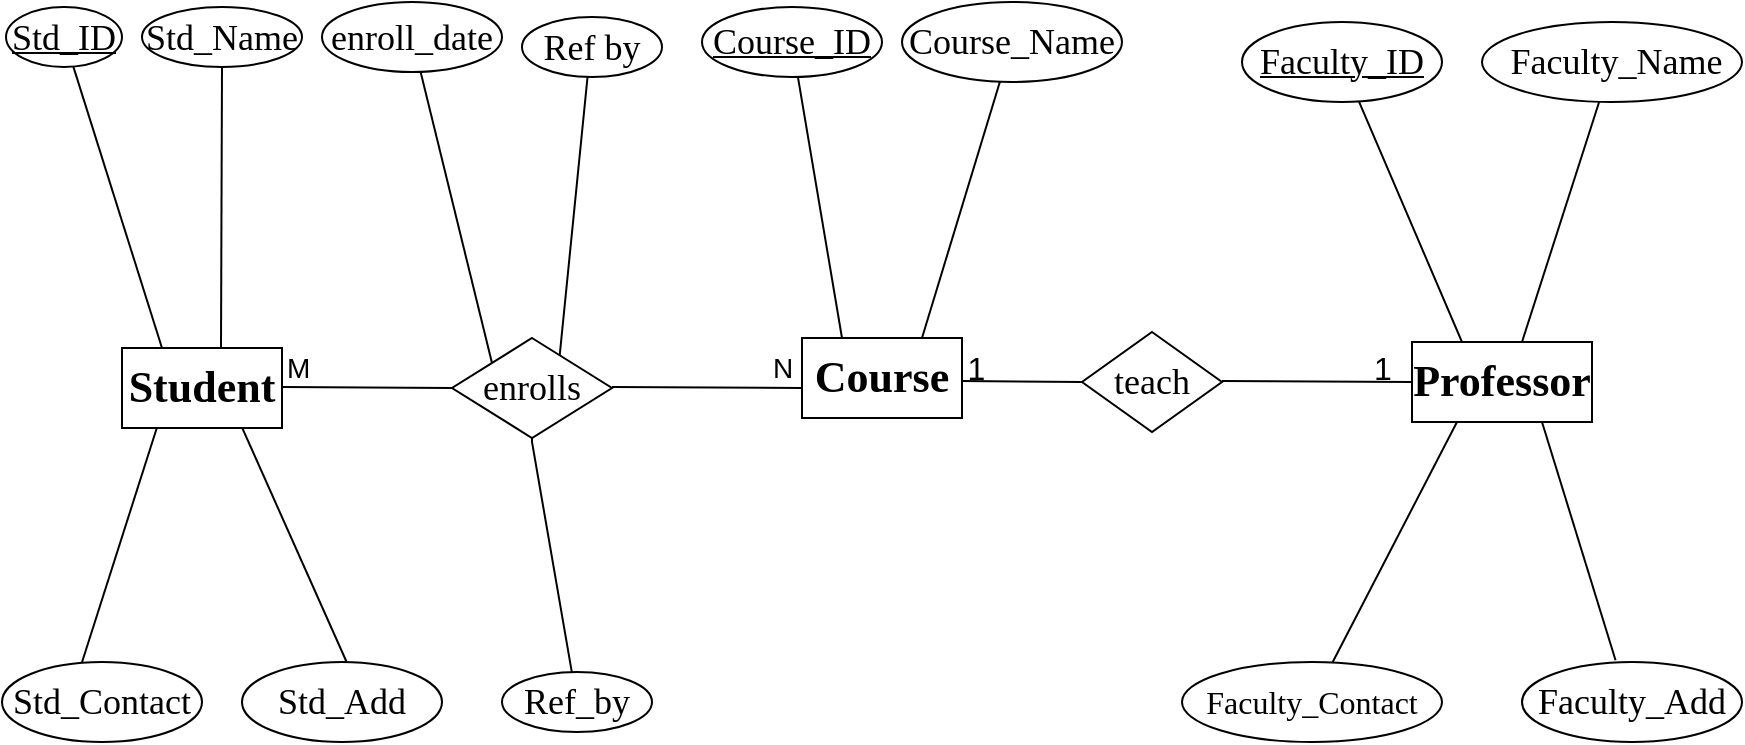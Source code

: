 <mxfile version="22.1.21" type="device" pages="6">
  <diagram name="Page-1" id="qgamcH62YcIcaC-iG1-1">
    <mxGraphModel dx="1226" dy="669" grid="1" gridSize="11" guides="1" tooltips="1" connect="1" arrows="1" fold="1" page="1" pageScale="1" pageWidth="850" pageHeight="1100" math="0" shadow="0">
      <root>
        <mxCell id="0" />
        <mxCell id="1" parent="0" />
        <mxCell id="ijYZeFkr2vpScU7XpiKA-1" value="&lt;font face=&quot;Times New Roman&quot; style=&quot;font-size: 22px;&quot;&gt;&lt;b style=&quot;&quot;&gt;Student&lt;/b&gt;&lt;/font&gt;" style="whiteSpace=wrap;html=1;align=center;" parent="1" vertex="1">
          <mxGeometry x="80" y="283" width="80" height="40" as="geometry" />
        </mxCell>
        <mxCell id="ijYZeFkr2vpScU7XpiKA-4" value="&lt;font face=&quot;Times New Roman&quot; style=&quot;font-size: 22px;&quot;&gt;&lt;b&gt;Professor&lt;/b&gt;&lt;/font&gt;" style="whiteSpace=wrap;html=1;align=center;" parent="1" vertex="1">
          <mxGeometry x="725" y="280" width="90" height="40" as="geometry" />
        </mxCell>
        <mxCell id="ijYZeFkr2vpScU7XpiKA-142" value="" style="rounded=0;orthogonalLoop=1;jettySize=auto;html=1;entryX=0.25;entryY=0;entryDx=0;entryDy=0;endArrow=none;endFill=0;" parent="1" source="ijYZeFkr2vpScU7XpiKA-45" target="ijYZeFkr2vpScU7XpiKA-1" edge="1">
          <mxGeometry relative="1" as="geometry">
            <mxPoint x="50" y="237.5" as="targetPoint" />
          </mxGeometry>
        </mxCell>
        <mxCell id="ijYZeFkr2vpScU7XpiKA-45" value="&lt;font face=&quot;Times New Roman&quot; style=&quot;font-size: 18px;&quot;&gt;Std_ID&lt;/font&gt;" style="ellipse;whiteSpace=wrap;html=1;align=center;fontStyle=4;" parent="1" vertex="1">
          <mxGeometry x="22" y="112.5" width="58" height="30" as="geometry" />
        </mxCell>
        <mxCell id="ijYZeFkr2vpScU7XpiKA-137" value="" style="rounded=0;orthogonalLoop=1;jettySize=auto;html=1;entryX=0;entryY=0;entryDx=0;entryDy=0;endArrow=none;endFill=0;" parent="1" source="ijYZeFkr2vpScU7XpiKA-57" target="ijYZeFkr2vpScU7XpiKA-5" edge="1">
          <mxGeometry relative="1" as="geometry">
            <mxPoint x="205" y="250" as="targetPoint" />
          </mxGeometry>
        </mxCell>
        <mxCell id="ijYZeFkr2vpScU7XpiKA-57" value="&lt;font face=&quot;Times New Roman&quot; style=&quot;font-size: 18px;&quot;&gt;enroll_date&lt;/font&gt;" style="ellipse;whiteSpace=wrap;html=1;align=center;" parent="1" vertex="1">
          <mxGeometry x="180" y="110" width="90" height="35" as="geometry" />
        </mxCell>
        <mxCell id="ijYZeFkr2vpScU7XpiKA-135" value="" style="rounded=0;orthogonalLoop=1;jettySize=auto;html=1;entryX=0.672;entryY=0.192;entryDx=0;entryDy=0;entryPerimeter=0;endArrow=none;endFill=0;" parent="1" target="ijYZeFkr2vpScU7XpiKA-5" edge="1">
          <mxGeometry relative="1" as="geometry">
            <mxPoint x="311.82" y="127.33" as="sourcePoint" />
            <mxPoint x="300.0" y="278.0" as="targetPoint" />
            <Array as="points">
              <mxPoint x="314.44" y="130.8" />
            </Array>
          </mxGeometry>
        </mxCell>
        <mxCell id="ijYZeFkr2vpScU7XpiKA-70" value="&lt;font face=&quot;Times New Roman&quot; style=&quot;font-size: 18px;&quot;&gt;Ref by&lt;/font&gt;" style="ellipse;whiteSpace=wrap;html=1;align=center;" parent="1" vertex="1">
          <mxGeometry x="280" y="117.5" width="70" height="30" as="geometry" />
        </mxCell>
        <mxCell id="ijYZeFkr2vpScU7XpiKA-140" value="" style="rounded=0;orthogonalLoop=1;jettySize=auto;html=1;exitX=0.5;exitY=1;exitDx=0;exitDy=0;endArrow=none;endFill=0;" parent="1" source="ijYZeFkr2vpScU7XpiKA-50" edge="1">
          <mxGeometry relative="1" as="geometry">
            <mxPoint x="129.5" y="145.5" as="sourcePoint" />
            <mxPoint x="129.5" y="283" as="targetPoint" />
          </mxGeometry>
        </mxCell>
        <mxCell id="ijYZeFkr2vpScU7XpiKA-50" value="&lt;font face=&quot;Times New Roman&quot; style=&quot;font-size: 18px;&quot;&gt;Std_Name&lt;/font&gt;" style="ellipse;whiteSpace=wrap;html=1;align=center;" parent="1" vertex="1">
          <mxGeometry x="90" y="112.5" width="80" height="30" as="geometry" />
        </mxCell>
        <mxCell id="ijYZeFkr2vpScU7XpiKA-131" value="" style="rounded=0;orthogonalLoop=1;jettySize=auto;html=1;entryX=0.25;entryY=0;entryDx=0;entryDy=0;endArrow=none;endFill=0;" parent="1" source="ijYZeFkr2vpScU7XpiKA-83" target="ijYZeFkr2vpScU7XpiKA-3" edge="1">
          <mxGeometry relative="1" as="geometry">
            <mxPoint x="415" y="245" as="targetPoint" />
          </mxGeometry>
        </mxCell>
        <mxCell id="ijYZeFkr2vpScU7XpiKA-83" value="&lt;font face=&quot;Times New Roman&quot; style=&quot;font-size: 18px;&quot;&gt;Course_ID&lt;/font&gt;" style="ellipse;whiteSpace=wrap;html=1;align=center;fontStyle=4;" parent="1" vertex="1">
          <mxGeometry x="370" y="112.5" width="90" height="35" as="geometry" />
        </mxCell>
        <mxCell id="ijYZeFkr2vpScU7XpiKA-133" value="" style="rounded=0;orthogonalLoop=1;jettySize=auto;html=1;entryX=0.75;entryY=0;entryDx=0;entryDy=0;endArrow=none;endFill=0;" parent="1" source="ijYZeFkr2vpScU7XpiKA-91" target="ijYZeFkr2vpScU7XpiKA-3" edge="1">
          <mxGeometry relative="1" as="geometry">
            <mxPoint x="525" y="250" as="targetPoint" />
          </mxGeometry>
        </mxCell>
        <mxCell id="ijYZeFkr2vpScU7XpiKA-91" value="&lt;font face=&quot;Times New Roman&quot;&gt;&lt;span style=&quot;font-size: 18px;&quot;&gt;Course_Name&lt;/span&gt;&lt;/font&gt;" style="ellipse;whiteSpace=wrap;html=1;align=center;" parent="1" vertex="1">
          <mxGeometry x="470" y="110" width="110" height="40" as="geometry" />
        </mxCell>
        <mxCell id="ijYZeFkr2vpScU7XpiKA-6" value="&lt;font face=&quot;Times New Roman&quot; style=&quot;font-size: 18px;&quot;&gt;teach&lt;/font&gt;" style="shape=rhombus;perimeter=rhombusPerimeter;whiteSpace=wrap;html=1;align=center;" parent="1" vertex="1">
          <mxGeometry x="560" y="275" width="70" height="50" as="geometry" />
        </mxCell>
        <mxCell id="ijYZeFkr2vpScU7XpiKA-97" value="" style="endArrow=none;html=1;rounded=0;entryX=0;entryY=0.5;entryDx=0;entryDy=0;" parent="1" target="ijYZeFkr2vpScU7XpiKA-3" edge="1">
          <mxGeometry relative="1" as="geometry">
            <mxPoint x="425" y="299.5" as="sourcePoint" />
            <mxPoint x="560" y="300" as="targetPoint" />
            <Array as="points" />
          </mxGeometry>
        </mxCell>
        <mxCell id="ijYZeFkr2vpScU7XpiKA-98" value="1" style="resizable=0;html=1;whiteSpace=wrap;align=left;verticalAlign=bottom;" parent="ijYZeFkr2vpScU7XpiKA-97" connectable="0" vertex="1">
          <mxGeometry x="-1" relative="1" as="geometry" />
        </mxCell>
        <mxCell id="ijYZeFkr2vpScU7XpiKA-99" value="" style="endArrow=none;html=1;rounded=0;" parent="1" target="ijYZeFkr2vpScU7XpiKA-5" edge="1">
          <mxGeometry relative="1" as="geometry">
            <mxPoint x="260" y="299.5" as="sourcePoint" />
            <mxPoint x="420" y="304" as="targetPoint" />
          </mxGeometry>
        </mxCell>
        <mxCell id="ijYZeFkr2vpScU7XpiKA-5" value="&lt;font face=&quot;Times New Roman&quot; style=&quot;font-size: 18px;&quot;&gt;enrolls&lt;/font&gt;" style="shape=rhombus;perimeter=rhombusPerimeter;whiteSpace=wrap;html=1;align=center;" parent="1" vertex="1">
          <mxGeometry x="245" y="278" width="80" height="50" as="geometry" />
        </mxCell>
        <mxCell id="ijYZeFkr2vpScU7XpiKA-125" value="" style="rounded=0;orthogonalLoop=1;jettySize=auto;html=1;entryX=0.111;entryY=0;entryDx=0;entryDy=0;entryPerimeter=0;endArrow=none;endFill=0;" parent="1" source="ijYZeFkr2vpScU7XpiKA-123" target="ijYZeFkr2vpScU7XpiKA-4" edge="1">
          <mxGeometry relative="1" as="geometry">
            <mxPoint x="690" y="260" as="targetPoint" />
            <Array as="points">
              <mxPoint x="750" y="280" />
            </Array>
          </mxGeometry>
        </mxCell>
        <mxCell id="ijYZeFkr2vpScU7XpiKA-123" value="&lt;font face=&quot;Times New Roman&quot; style=&quot;font-size: 18px;&quot;&gt;Faculty_ID&lt;/font&gt;" style="ellipse;whiteSpace=wrap;html=1;align=center;fontStyle=4;" parent="1" vertex="1">
          <mxGeometry x="640" y="120" width="100" height="40" as="geometry" />
        </mxCell>
        <mxCell id="ijYZeFkr2vpScU7XpiKA-129" value="" style="rounded=0;orthogonalLoop=1;jettySize=auto;html=1;endArrow=none;endFill=0;" parent="1" source="ijYZeFkr2vpScU7XpiKA-127" edge="1">
          <mxGeometry relative="1" as="geometry">
            <mxPoint x="780" y="280" as="targetPoint" />
            <Array as="points" />
          </mxGeometry>
        </mxCell>
        <mxCell id="ijYZeFkr2vpScU7XpiKA-127" value="&lt;font face=&quot;Times New Roman&quot;&gt;&lt;span style=&quot;font-size: 18px;&quot;&gt;&amp;nbsp;Faculty_Name&lt;/span&gt;&lt;/font&gt;" style="ellipse;whiteSpace=wrap;html=1;align=center;" parent="1" vertex="1">
          <mxGeometry x="760" y="120" width="130" height="40" as="geometry" />
        </mxCell>
        <mxCell id="ijYZeFkr2vpScU7XpiKA-146" value="" style="rounded=0;orthogonalLoop=1;jettySize=auto;html=1;endArrow=none;endFill=0;" parent="1" edge="1">
          <mxGeometry relative="1" as="geometry">
            <mxPoint x="59.998" y="440.156" as="sourcePoint" />
            <mxPoint x="97.401" y="323" as="targetPoint" />
          </mxGeometry>
        </mxCell>
        <mxCell id="ijYZeFkr2vpScU7XpiKA-145" value="&lt;font face=&quot;Times New Roman&quot; style=&quot;font-size: 18px;&quot;&gt;Std_Contact&lt;/font&gt;" style="ellipse;whiteSpace=wrap;html=1;align=center;" parent="1" vertex="1">
          <mxGeometry x="20" y="440" width="100" height="40" as="geometry" />
        </mxCell>
        <mxCell id="ijYZeFkr2vpScU7XpiKA-148" value="" style="rounded=0;orthogonalLoop=1;jettySize=auto;html=1;endArrow=none;endFill=0;" parent="1" edge="1">
          <mxGeometry relative="1" as="geometry">
            <mxPoint x="192.313" y="440.0" as="sourcePoint" />
            <mxPoint x="139.997" y="322.69" as="targetPoint" />
          </mxGeometry>
        </mxCell>
        <mxCell id="ijYZeFkr2vpScU7XpiKA-147" value="&lt;font face=&quot;Times New Roman&quot; style=&quot;font-size: 18px;&quot;&gt;Std_Add&lt;/font&gt;" style="ellipse;whiteSpace=wrap;html=1;align=center;" parent="1" vertex="1">
          <mxGeometry x="140" y="440" width="100" height="40" as="geometry" />
        </mxCell>
        <mxCell id="ijYZeFkr2vpScU7XpiKA-150" value="" style="rounded=0;orthogonalLoop=1;jettySize=auto;html=1;endArrow=none;endFill=0;" parent="1" source="ijYZeFkr2vpScU7XpiKA-149" target="ijYZeFkr2vpScU7XpiKA-5" edge="1">
          <mxGeometry relative="1" as="geometry">
            <Array as="points">
              <mxPoint x="285" y="330" />
            </Array>
          </mxGeometry>
        </mxCell>
        <mxCell id="ijYZeFkr2vpScU7XpiKA-149" value="&lt;font style=&quot;font-size: 18px;&quot; face=&quot;Times New Roman&quot;&gt;Ref_by&lt;/font&gt;" style="ellipse;whiteSpace=wrap;html=1;align=center;" parent="1" vertex="1">
          <mxGeometry x="270" y="445" width="75" height="30" as="geometry" />
        </mxCell>
        <mxCell id="ijYZeFkr2vpScU7XpiKA-152" value="" style="rounded=0;orthogonalLoop=1;jettySize=auto;html=1;endArrow=none;endFill=0;entryX=0.25;entryY=1;entryDx=0;entryDy=0;" parent="1" source="ijYZeFkr2vpScU7XpiKA-151" target="ijYZeFkr2vpScU7XpiKA-4" edge="1">
          <mxGeometry relative="1" as="geometry" />
        </mxCell>
        <mxCell id="ijYZeFkr2vpScU7XpiKA-151" value="&lt;font size=&quot;3&quot; face=&quot;Times New Roman&quot;&gt;Faculty_Contact&lt;/font&gt;" style="ellipse;whiteSpace=wrap;html=1;align=center;" parent="1" vertex="1">
          <mxGeometry x="610" y="440" width="130" height="40" as="geometry" />
        </mxCell>
        <mxCell id="ijYZeFkr2vpScU7XpiKA-172" value="" style="rounded=0;orthogonalLoop=1;jettySize=auto;html=1;entryX=0.634;entryY=1.026;entryDx=0;entryDy=0;entryPerimeter=0;endArrow=none;endFill=0;" parent="1" edge="1">
          <mxGeometry relative="1" as="geometry">
            <mxPoint x="826.78" y="439.112" as="sourcePoint" />
            <mxPoint x="790" y="320.0" as="targetPoint" />
          </mxGeometry>
        </mxCell>
        <mxCell id="ijYZeFkr2vpScU7XpiKA-162" value="&lt;font style=&quot;font-size: 18px;&quot; face=&quot;Times New Roman&quot;&gt;Faculty_Add&lt;/font&gt;" style="ellipse;whiteSpace=wrap;html=1;align=center;" parent="1" vertex="1">
          <mxGeometry x="780" y="440" width="110" height="40" as="geometry" />
        </mxCell>
        <mxCell id="ijYZeFkr2vpScU7XpiKA-180" value="" style="endArrow=none;html=1;rounded=0;entryX=0;entryY=0.5;entryDx=0;entryDy=0;" parent="1" target="ijYZeFkr2vpScU7XpiKA-5" edge="1">
          <mxGeometry relative="1" as="geometry">
            <mxPoint x="160" y="302.52" as="sourcePoint" />
            <mxPoint x="320" y="302.52" as="targetPoint" />
          </mxGeometry>
        </mxCell>
        <mxCell id="ijYZeFkr2vpScU7XpiKA-3" value="&lt;b&gt;&lt;font face=&quot;Times New Roman&quot; style=&quot;font-size: 22px;&quot;&gt;Course&lt;/font&gt;&lt;/b&gt;" style="whiteSpace=wrap;html=1;align=center;" parent="1" vertex="1">
          <mxGeometry x="420" y="278" width="80" height="40" as="geometry" />
        </mxCell>
        <mxCell id="ijYZeFkr2vpScU7XpiKA-185" value="" style="endArrow=none;html=1;rounded=0;" parent="1" edge="1">
          <mxGeometry relative="1" as="geometry">
            <mxPoint x="325" y="302.52" as="sourcePoint" />
            <mxPoint x="420" y="303" as="targetPoint" />
          </mxGeometry>
        </mxCell>
        <mxCell id="ijYZeFkr2vpScU7XpiKA-186" value="&lt;font style=&quot;font-size: 14px;&quot;&gt;&amp;nbsp; &amp;nbsp; M&lt;/font&gt;" style="text;html=1;align=center;verticalAlign=middle;resizable=0;points=[];autosize=1;strokeColor=none;fillColor=none;" parent="1" vertex="1">
          <mxGeometry x="135" y="278" width="50" height="30" as="geometry" />
        </mxCell>
        <mxCell id="ijYZeFkr2vpScU7XpiKA-189" value="&lt;font style=&quot;font-size: 14px;&quot;&gt;N&lt;/font&gt;" style="text;html=1;align=center;verticalAlign=middle;resizable=0;points=[];autosize=1;strokeColor=none;fillColor=none;" parent="1" vertex="1">
          <mxGeometry x="395" y="278" width="30" height="30" as="geometry" />
        </mxCell>
        <mxCell id="ijYZeFkr2vpScU7XpiKA-191" value="" style="endArrow=none;html=1;rounded=0;entryX=0;entryY=0.5;entryDx=0;entryDy=0;" parent="1" target="ijYZeFkr2vpScU7XpiKA-6" edge="1">
          <mxGeometry relative="1" as="geometry">
            <mxPoint x="500" y="299.52" as="sourcePoint" />
            <mxPoint x="660" y="299.52" as="targetPoint" />
          </mxGeometry>
        </mxCell>
        <mxCell id="ijYZeFkr2vpScU7XpiKA-192" value="" style="endArrow=none;html=1;rounded=0;entryX=0;entryY=0.5;entryDx=0;entryDy=0;" parent="1" target="ijYZeFkr2vpScU7XpiKA-4" edge="1">
          <mxGeometry relative="1" as="geometry">
            <mxPoint x="630" y="299.52" as="sourcePoint" />
            <mxPoint x="790" y="299.52" as="targetPoint" />
          </mxGeometry>
        </mxCell>
        <mxCell id="ijYZeFkr2vpScU7XpiKA-193" value="&lt;font size=&quot;3&quot;&gt;1&lt;/font&gt;" style="text;html=1;align=center;verticalAlign=middle;resizable=0;points=[];autosize=1;strokeColor=none;fillColor=none;" parent="1" vertex="1">
          <mxGeometry x="695" y="278" width="30" height="30" as="geometry" />
        </mxCell>
        <mxCell id="ijYZeFkr2vpScU7XpiKA-194" value="&amp;nbsp; &amp;nbsp; &lt;font size=&quot;3&quot;&gt;1&lt;/font&gt;" style="text;html=1;align=center;verticalAlign=middle;resizable=0;points=[];autosize=1;strokeColor=none;fillColor=none;" parent="1" vertex="1">
          <mxGeometry x="475" y="278" width="50" height="30" as="geometry" />
        </mxCell>
      </root>
    </mxGraphModel>
  </diagram>
  <diagram id="tzICwZd1QyUvfjpn1J2v" name="Page-2">
    <mxGraphModel dx="1050" dy="522" grid="1" gridSize="10" guides="1" tooltips="1" connect="1" arrows="1" fold="1" page="1" pageScale="1" pageWidth="850" pageHeight="1100" math="0" shadow="0">
      <root>
        <mxCell id="0" />
        <mxCell id="1" parent="0" />
        <mxCell id="NDJZhAPXiBH91c071ZWE-1" value="&lt;font face=&quot;Times New Roman&quot;&gt;&lt;span style=&quot;font-size: 18px;&quot;&gt;Car_Company&lt;/span&gt;&lt;/font&gt;" style="whiteSpace=wrap;html=1;align=center;" parent="1" vertex="1">
          <mxGeometry x="40" y="280" width="120" height="40" as="geometry" />
        </mxCell>
        <mxCell id="NDJZhAPXiBH91c071ZWE-2" value="&lt;font face=&quot;Times New Roman&quot; style=&quot;font-size: 18px;&quot;&gt;own&lt;/font&gt;" style="shape=rhombus;perimeter=rhombusPerimeter;whiteSpace=wrap;html=1;align=center;" parent="1" vertex="1">
          <mxGeometry x="240" y="280" width="80" height="40" as="geometry" />
        </mxCell>
        <mxCell id="6xr25XUhc1vTT1pp0_lv-2" value="&lt;font face=&quot;Times New Roman&quot; style=&quot;font-size: 18px;&quot;&gt;Customer&lt;/font&gt;" style="whiteSpace=wrap;html=1;align=center;" parent="1" vertex="1">
          <mxGeometry x="400" y="280" width="80" height="40" as="geometry" />
        </mxCell>
        <mxCell id="6xr25XUhc1vTT1pp0_lv-3" value="&lt;font face=&quot;Times New Roman&quot; style=&quot;font-size: 18px;&quot;&gt;Record&lt;/font&gt;" style="shape=rhombus;perimeter=rhombusPerimeter;whiteSpace=wrap;html=1;align=center;" parent="1" vertex="1">
          <mxGeometry x="570" y="280" width="90" height="40" as="geometry" />
        </mxCell>
        <mxCell id="6xr25XUhc1vTT1pp0_lv-4" value="&lt;font face=&quot;Times New Roman&quot; style=&quot;font-size: 18px;&quot;&gt;Accident&lt;/font&gt;" style="whiteSpace=wrap;html=1;align=center;" parent="1" vertex="1">
          <mxGeometry x="740" y="280" width="80" height="40" as="geometry" />
        </mxCell>
        <mxCell id="6xr25XUhc1vTT1pp0_lv-9" value="" style="rounded=0;orthogonalLoop=1;jettySize=auto;html=1;entryX=0.5;entryY=0;entryDx=0;entryDy=0;endArrow=none;endFill=0;" parent="1" source="6xr25XUhc1vTT1pp0_lv-7" target="NDJZhAPXiBH91c071ZWE-1" edge="1">
          <mxGeometry relative="1" as="geometry">
            <mxPoint x="100" y="250" as="targetPoint" />
          </mxGeometry>
        </mxCell>
        <mxCell id="6xr25XUhc1vTT1pp0_lv-7" value="&lt;font face=&quot;Times New Roman&quot; style=&quot;font-size: 18px;&quot;&gt;Company_ID&lt;/font&gt;" style="ellipse;whiteSpace=wrap;html=1;align=center;" parent="1" vertex="1">
          <mxGeometry x="10" y="120" width="110" height="40" as="geometry" />
        </mxCell>
        <mxCell id="6xr25XUhc1vTT1pp0_lv-16" value="" style="rounded=0;orthogonalLoop=1;jettySize=auto;html=1;entryX=0.75;entryY=0;entryDx=0;entryDy=0;endArrow=none;endFill=0;" parent="1" source="6xr25XUhc1vTT1pp0_lv-10" target="NDJZhAPXiBH91c071ZWE-1" edge="1">
          <mxGeometry relative="1" as="geometry">
            <mxPoint x="190" y="260" as="targetPoint" />
          </mxGeometry>
        </mxCell>
        <mxCell id="6xr25XUhc1vTT1pp0_lv-10" value="&lt;font face=&quot;Times New Roman&quot; style=&quot;font-size: 18px;&quot;&gt;Company_Name&lt;/font&gt;" style="ellipse;whiteSpace=wrap;html=1;align=center;" parent="1" vertex="1">
          <mxGeometry x="130" y="120" width="140" height="40" as="geometry" />
        </mxCell>
        <mxCell id="6xr25XUhc1vTT1pp0_lv-17" value="" style="endArrow=none;html=1;rounded=0;" parent="1" edge="1">
          <mxGeometry relative="1" as="geometry">
            <mxPoint x="160" y="299.5" as="sourcePoint" />
            <mxPoint x="240" y="300" as="targetPoint" />
          </mxGeometry>
        </mxCell>
        <mxCell id="6xr25XUhc1vTT1pp0_lv-18" value="" style="endArrow=none;html=1;rounded=0;" parent="1" edge="1">
          <mxGeometry relative="1" as="geometry">
            <mxPoint x="320" y="299.5" as="sourcePoint" />
            <mxPoint x="400" y="300" as="targetPoint" />
          </mxGeometry>
        </mxCell>
        <mxCell id="QnXizFUo_kTsK76CXWGF-2" value="&lt;font style=&quot;font-size: 14px;&quot;&gt;1&lt;/font&gt;" style="text;html=1;align=center;verticalAlign=middle;resizable=0;points=[];autosize=1;strokeColor=none;fillColor=none;" parent="1" vertex="1">
          <mxGeometry x="375" y="278" width="30" height="30" as="geometry" />
        </mxCell>
        <mxCell id="QnXizFUo_kTsK76CXWGF-5" value="" style="endArrow=none;html=1;rounded=0;" parent="1" edge="1">
          <mxGeometry relative="1" as="geometry">
            <mxPoint x="480" y="299.5" as="sourcePoint" />
            <mxPoint x="570" y="300" as="targetPoint" />
          </mxGeometry>
        </mxCell>
        <mxCell id="QnXizFUo_kTsK76CXWGF-7" value="" style="endArrow=none;html=1;rounded=0;entryX=0;entryY=0.5;entryDx=0;entryDy=0;" parent="1" target="6xr25XUhc1vTT1pp0_lv-4" edge="1">
          <mxGeometry relative="1" as="geometry">
            <mxPoint x="660" y="299.5" as="sourcePoint" />
            <mxPoint x="720" y="300" as="targetPoint" />
          </mxGeometry>
        </mxCell>
        <mxCell id="QnXizFUo_kTsK76CXWGF-8" value="&lt;font style=&quot;font-size: 14px;&quot;&gt;1&lt;/font&gt;" style="text;html=1;align=center;verticalAlign=middle;resizable=0;points=[];autosize=1;strokeColor=none;fillColor=none;" parent="1" vertex="1">
          <mxGeometry x="475" y="278" width="30" height="30" as="geometry" />
        </mxCell>
        <mxCell id="QnXizFUo_kTsK76CXWGF-11" value="&lt;font style=&quot;font-size: 14px;&quot;&gt;M&lt;/font&gt;" style="text;html=1;align=center;verticalAlign=middle;resizable=0;points=[];autosize=1;strokeColor=none;fillColor=none;" parent="1" vertex="1">
          <mxGeometry x="150" y="278" width="40" height="30" as="geometry" />
        </mxCell>
        <mxCell id="QnXizFUo_kTsK76CXWGF-18" value="" style="rounded=0;orthogonalLoop=1;jettySize=auto;html=1;entryX=0.25;entryY=0;entryDx=0;entryDy=0;endArrow=none;endFill=0;" parent="1" source="QnXizFUo_kTsK76CXWGF-13" target="6xr25XUhc1vTT1pp0_lv-2" edge="1">
          <mxGeometry relative="1" as="geometry">
            <mxPoint x="410" y="240" as="targetPoint" />
            <Array as="points">
              <mxPoint x="430" y="280" />
            </Array>
          </mxGeometry>
        </mxCell>
        <mxCell id="QnXizFUo_kTsK76CXWGF-13" value="&lt;font face=&quot;Times New Roman&quot; style=&quot;font-size: 18px;&quot;&gt;Customer_Name&lt;/font&gt;" style="ellipse;whiteSpace=wrap;html=1;align=center;" parent="1" vertex="1">
          <mxGeometry x="320" y="120" width="140" height="40" as="geometry" />
        </mxCell>
        <mxCell id="QnXizFUo_kTsK76CXWGF-21" value="" style="rounded=0;orthogonalLoop=1;jettySize=auto;html=1;entryX=0.75;entryY=0;entryDx=0;entryDy=0;endArrow=none;endFill=0;" parent="1" source="QnXizFUo_kTsK76CXWGF-19" target="6xr25XUhc1vTT1pp0_lv-2" edge="1">
          <mxGeometry relative="1" as="geometry" />
        </mxCell>
        <mxCell id="QnXizFUo_kTsK76CXWGF-19" value="&lt;font face=&quot;Times New Roman&quot; style=&quot;font-size: 18px;&quot;&gt;Customer_Number&lt;/font&gt;" style="ellipse;whiteSpace=wrap;html=1;align=center;" parent="1" vertex="1">
          <mxGeometry x="470" y="120" width="160" height="40" as="geometry" />
        </mxCell>
        <mxCell id="QnXizFUo_kTsK76CXWGF-24" value="" style="rounded=0;orthogonalLoop=1;jettySize=auto;html=1;entryX=0.25;entryY=0;entryDx=0;entryDy=0;endArrow=none;endFill=0;" parent="1" source="QnXizFUo_kTsK76CXWGF-22" target="6xr25XUhc1vTT1pp0_lv-4" edge="1">
          <mxGeometry relative="1" as="geometry">
            <mxPoint x="710" y="260" as="targetPoint" />
          </mxGeometry>
        </mxCell>
        <mxCell id="QnXizFUo_kTsK76CXWGF-22" value="&lt;font face=&quot;Times New Roman&quot; style=&quot;font-size: 18px;&quot;&gt;Car_ID&lt;/font&gt;" style="ellipse;whiteSpace=wrap;html=1;align=center;" parent="1" vertex="1">
          <mxGeometry x="680" y="125" width="80" height="30" as="geometry" />
        </mxCell>
        <mxCell id="QnXizFUo_kTsK76CXWGF-29" value="" style="rounded=0;orthogonalLoop=1;jettySize=auto;html=1;endArrow=none;endFill=0;" parent="1" source="QnXizFUo_kTsK76CXWGF-28" target="6xr25XUhc1vTT1pp0_lv-4" edge="1">
          <mxGeometry relative="1" as="geometry" />
        </mxCell>
        <mxCell id="QnXizFUo_kTsK76CXWGF-28" value="&lt;font face=&quot;Times New Roman&quot; style=&quot;font-size: 18px;&quot;&gt;Car_Model&lt;/font&gt;" style="ellipse;whiteSpace=wrap;html=1;align=center;" parent="1" vertex="1">
          <mxGeometry x="790" y="120" width="100" height="40" as="geometry" />
        </mxCell>
        <mxCell id="QnXizFUo_kTsK76CXWGF-35" value="" style="rounded=0;orthogonalLoop=1;jettySize=auto;html=1;endArrow=none;endFill=0;" parent="1" source="QnXizFUo_kTsK76CXWGF-34" target="NDJZhAPXiBH91c071ZWE-1" edge="1">
          <mxGeometry relative="1" as="geometry">
            <Array as="points">
              <mxPoint x="50" y="450" />
            </Array>
          </mxGeometry>
        </mxCell>
        <mxCell id="QnXizFUo_kTsK76CXWGF-34" value="&lt;font face=&quot;Times New Roman&quot; style=&quot;font-size: 18px;&quot;&gt;Company_Location&lt;/font&gt;" style="ellipse;whiteSpace=wrap;html=1;align=center;" parent="1" vertex="1">
          <mxGeometry x="5" y="440" width="155" height="40" as="geometry" />
        </mxCell>
        <mxCell id="QnXizFUo_kTsK76CXWGF-39" value="" style="rounded=0;orthogonalLoop=1;jettySize=auto;html=1;entryX=0.25;entryY=1;entryDx=0;entryDy=0;endArrow=none;endFill=0;" parent="1" source="QnXizFUo_kTsK76CXWGF-37" target="6xr25XUhc1vTT1pp0_lv-2" edge="1">
          <mxGeometry relative="1" as="geometry">
            <mxPoint x="400" y="340" as="targetPoint" />
          </mxGeometry>
        </mxCell>
        <mxCell id="QnXizFUo_kTsK76CXWGF-37" value="&lt;font face=&quot;Times New Roman&quot; style=&quot;font-size: 18px;&quot;&gt;Customer_Address&lt;/font&gt;" style="ellipse;whiteSpace=wrap;html=1;align=center;" parent="1" vertex="1">
          <mxGeometry x="315" y="440" width="150" height="40" as="geometry" />
        </mxCell>
        <mxCell id="QnXizFUo_kTsK76CXWGF-42" value="" style="rounded=0;orthogonalLoop=1;jettySize=auto;html=1;endArrow=none;endFill=0;" parent="1" source="QnXizFUo_kTsK76CXWGF-40" edge="1">
          <mxGeometry relative="1" as="geometry">
            <mxPoint x="140" y="320" as="targetPoint" />
          </mxGeometry>
        </mxCell>
        <mxCell id="QnXizFUo_kTsK76CXWGF-40" value="&lt;font face=&quot;Times New Roman&quot; style=&quot;font-size: 18px;&quot;&gt;Company_&lt;br&gt;&lt;/font&gt;&lt;font face=&quot;Times New Roman&quot; style=&quot;font-size: 18px;&quot;&gt;Brach_Code&lt;/font&gt;" style="ellipse;whiteSpace=wrap;html=1;align=center;" parent="1" vertex="1">
          <mxGeometry x="170" y="440" width="130" height="50" as="geometry" />
        </mxCell>
        <mxCell id="dzleij2mnk_evYzjF3PP-2" value="" style="rounded=0;orthogonalLoop=1;jettySize=auto;html=1;endArrow=none;endFill=0;" parent="1" source="dzleij2mnk_evYzjF3PP-1" target="6xr25XUhc1vTT1pp0_lv-4" edge="1">
          <mxGeometry relative="1" as="geometry" />
        </mxCell>
        <mxCell id="dzleij2mnk_evYzjF3PP-1" value="" style="ellipse;whiteSpace=wrap;html=1;align=center;" parent="1" vertex="1">
          <mxGeometry x="660" y="430" width="100" height="40" as="geometry" />
        </mxCell>
      </root>
    </mxGraphModel>
  </diagram>
  <diagram id="uW-Z7rvR6bw34EWU58Tm" name="Page-3">
    <mxGraphModel dx="1050" dy="1622" grid="1" gridSize="10" guides="1" tooltips="1" connect="1" arrows="1" fold="1" page="1" pageScale="1" pageWidth="850" pageHeight="1100" background="none" math="0" shadow="0">
      <root>
        <mxCell id="0" />
        <mxCell id="1" parent="0" />
        <mxCell id="9n5FWk1rw4rTjRy4ZLDH-1" value="&lt;font face=&quot;Times New Roman&quot; style=&quot;font-size: 18px;&quot;&gt;Student&lt;/font&gt;" style="whiteSpace=wrap;html=1;align=center;rounded=1;labelBackgroundColor=none;fillColor=#5D7F99;strokeColor=#D0CEE2;fontColor=#1A1A1A;" parent="1" vertex="1">
          <mxGeometry x="70" y="320" width="90" height="40" as="geometry" />
        </mxCell>
        <mxCell id="9n5FWk1rw4rTjRy4ZLDH-4" value="&lt;font face=&quot;Times New Roman&quot; style=&quot;font-size: 18px;&quot;&gt;Course_Offering&lt;/font&gt;" style="shape=ext;margin=3;double=1;whiteSpace=wrap;html=1;align=center;rounded=1;labelBackgroundColor=none;fillColor=#5D7F99;strokeColor=#D0CEE2;fontColor=#1A1A1A;" parent="1" vertex="1">
          <mxGeometry x="320" y="120" width="140" height="40" as="geometry" />
        </mxCell>
        <mxCell id="9n5FWk1rw4rTjRy4ZLDH-13" value="&lt;font face=&quot;Times New Roman&quot; style=&quot;font-size: 18px;&quot;&gt;enroll&lt;/font&gt;" style="shape=rhombus;perimeter=rhombusPerimeter;whiteSpace=wrap;html=1;align=center;rounded=1;labelBackgroundColor=none;fillColor=#5D7F99;strokeColor=#D0CEE2;fontColor=#1A1A1A;" parent="1" vertex="1">
          <mxGeometry x="170" y="190" width="100" height="60" as="geometry" />
        </mxCell>
        <mxCell id="KOeo-1UNWqgR8L-i1EB0-2" value="&lt;font face=&quot;Times New Roman&quot; style=&quot;font-size: 18px;&quot;&gt;teachers&amp;nbsp;&lt;/font&gt;" style="shape=rhombus;perimeter=rhombusPerimeter;whiteSpace=wrap;html=1;align=center;rounded=1;labelBackgroundColor=none;fillColor=#5D7F99;strokeColor=#D0CEE2;fontColor=#1A1A1A;" parent="1" vertex="1">
          <mxGeometry x="540" y="190" width="100" height="60" as="geometry" />
        </mxCell>
        <mxCell id="KOeo-1UNWqgR8L-i1EB0-4" value="" style="endArrow=none;html=1;rounded=1;labelBackgroundColor=none;strokeColor=#736CA8;fontColor=default;" parent="1" edge="1">
          <mxGeometry relative="1" as="geometry">
            <mxPoint x="130" y="320" as="sourcePoint" />
            <mxPoint x="200" y="240" as="targetPoint" />
          </mxGeometry>
        </mxCell>
        <mxCell id="KOeo-1UNWqgR8L-i1EB0-5" value="" style="endArrow=none;html=1;rounded=1;labelBackgroundColor=none;strokeColor=#736CA8;fontColor=default;" parent="1" edge="1">
          <mxGeometry relative="1" as="geometry">
            <mxPoint x="240" y="200" as="sourcePoint" />
            <mxPoint x="320" y="140" as="targetPoint" />
          </mxGeometry>
        </mxCell>
        <mxCell id="KOeo-1UNWqgR8L-i1EB0-6" value="" style="endArrow=none;html=1;rounded=1;entryX=0;entryY=0;entryDx=0;entryDy=0;labelBackgroundColor=none;strokeColor=#736CA8;fontColor=default;" parent="1" target="KOeo-1UNWqgR8L-i1EB0-2" edge="1">
          <mxGeometry relative="1" as="geometry">
            <mxPoint x="460" y="140" as="sourcePoint" />
            <mxPoint x="580" y="210" as="targetPoint" />
          </mxGeometry>
        </mxCell>
        <mxCell id="KOeo-1UNWqgR8L-i1EB0-9" value="" style="endArrow=none;html=1;rounded=1;labelBackgroundColor=none;strokeColor=#736CA8;fontColor=default;" parent="1" edge="1">
          <mxGeometry relative="1" as="geometry">
            <mxPoint x="610" y="240" as="sourcePoint" />
            <mxPoint x="670" y="320" as="targetPoint" />
          </mxGeometry>
        </mxCell>
        <mxCell id="KOeo-1UNWqgR8L-i1EB0-12" value="&lt;font face=&quot;Times New Roman&quot; style=&quot;font-size: 18px;&quot;&gt;offers&lt;/font&gt;" style="shape=rhombus;perimeter=rhombusPerimeter;whiteSpace=wrap;html=1;align=center;rounded=1;labelBackgroundColor=none;fillColor=#5D7F99;strokeColor=#D0CEE2;fontColor=#1A1A1A;" parent="1" vertex="1">
          <mxGeometry x="345" y="278" width="90" height="50" as="geometry" />
        </mxCell>
        <mxCell id="ISStRvJXKrKH4Mhf0k8z-1" value="" style="shape=link;html=1;rounded=1;labelBackgroundColor=none;strokeColor=#736CA8;fontColor=default;" parent="1" edge="1">
          <mxGeometry relative="1" as="geometry">
            <mxPoint x="389.55" y="160" as="sourcePoint" />
            <mxPoint x="389.554" y="160.248" as="targetPoint" />
          </mxGeometry>
        </mxCell>
        <mxCell id="ISStRvJXKrKH4Mhf0k8z-4" value="" style="shape=link;html=1;rounded=1;exitX=0.5;exitY=1;exitDx=0;exitDy=0;labelBackgroundColor=none;strokeColor=#736CA8;fontColor=default;" parent="1" source="9n5FWk1rw4rTjRy4ZLDH-4" edge="1">
          <mxGeometry relative="1" as="geometry">
            <mxPoint x="389.55" y="210" as="sourcePoint" />
            <mxPoint x="390" y="280" as="targetPoint" />
          </mxGeometry>
        </mxCell>
        <mxCell id="ISStRvJXKrKH4Mhf0k8z-6" value="&lt;font style=&quot;font-size: 14px;&quot;&gt;N&lt;/font&gt;" style="text;html=1;align=center;verticalAlign=middle;resizable=0;points=[];autosize=1;strokeColor=none;fillColor=none;rounded=1;labelBackgroundColor=none;fontColor=#1A1A1A;" parent="1" vertex="1">
          <mxGeometry x="545" y="178" width="30" height="30" as="geometry" />
        </mxCell>
        <mxCell id="ISStRvJXKrKH4Mhf0k8z-8" value="&lt;span style=&quot;font-size: 14px;&quot;&gt;&amp;nbsp;M&lt;/span&gt;" style="text;html=1;align=center;verticalAlign=middle;resizable=0;points=[];autosize=1;strokeColor=none;fillColor=none;rounded=1;labelBackgroundColor=none;fontColor=#1A1A1A;" parent="1" vertex="1">
          <mxGeometry x="650" y="298" width="40" height="30" as="geometry" />
        </mxCell>
        <mxCell id="TixmDoIBfifaujmpM2rf-1" value="&lt;font style=&quot;font-size: 14px;&quot;&gt;1&lt;/font&gt;" style="text;html=1;align=center;verticalAlign=middle;resizable=0;points=[];autosize=1;strokeColor=none;fillColor=none;rounded=1;labelBackgroundColor=none;fontColor=#1A1A1A;" parent="1" vertex="1">
          <mxGeometry x="365" y="258" width="30" height="30" as="geometry" />
        </mxCell>
        <mxCell id="TixmDoIBfifaujmpM2rf-4" value="" style="endArrow=none;html=1;rounded=1;labelBackgroundColor=none;strokeColor=#736CA8;fontColor=default;" parent="1" source="KOeo-1UNWqgR8L-i1EB0-16" edge="1">
          <mxGeometry relative="1" as="geometry">
            <mxPoint x="389.55" y="330" as="sourcePoint" />
            <mxPoint x="389.55" y="440.727" as="targetPoint" />
          </mxGeometry>
        </mxCell>
        <mxCell id="KOeo-1UNWqgR8L-i1EB0-16" value="&lt;font face=&quot;Times New Roman&quot; style=&quot;font-size: 18px;&quot;&gt;Course&lt;/font&gt;" style="whiteSpace=wrap;html=1;align=center;rounded=1;labelBackgroundColor=none;fillColor=#5D7F99;strokeColor=#D0CEE2;fontColor=#1A1A1A;" parent="1" vertex="1">
          <mxGeometry x="345" y="430" width="90" height="40" as="geometry" />
        </mxCell>
        <mxCell id="TixmDoIBfifaujmpM2rf-8" value="" style="endArrow=none;html=1;rounded=1;entryX=0.5;entryY=0;entryDx=0;entryDy=0;labelBackgroundColor=none;strokeColor=#736CA8;fontColor=default;" parent="1" target="KOeo-1UNWqgR8L-i1EB0-16" edge="1">
          <mxGeometry relative="1" as="geometry">
            <mxPoint x="389.55" y="328" as="sourcePoint" />
            <mxPoint x="389.55" y="438" as="targetPoint" />
          </mxGeometry>
        </mxCell>
        <mxCell id="TixmDoIBfifaujmpM2rf-9" value="&lt;font style=&quot;font-size: 14px;&quot;&gt;1&lt;/font&gt;" style="text;html=1;align=center;verticalAlign=middle;resizable=0;points=[];autosize=1;strokeColor=none;fillColor=none;rounded=1;labelBackgroundColor=none;fontColor=#1A1A1A;" parent="1" vertex="1">
          <mxGeometry x="365" y="408" width="30" height="30" as="geometry" />
        </mxCell>
        <mxCell id="TixmDoIBfifaujmpM2rf-23" value="" style="rounded=1;orthogonalLoop=1;jettySize=auto;html=1;entryX=0.25;entryY=1;entryDx=0;entryDy=0;endArrow=none;endFill=0;labelBackgroundColor=none;strokeColor=#736CA8;fontColor=default;" parent="1" source="TixmDoIBfifaujmpM2rf-21" target="KOeo-1UNWqgR8L-i1EB0-16" edge="1">
          <mxGeometry relative="1" as="geometry">
            <mxPoint x="280" y="450" as="targetPoint" />
          </mxGeometry>
        </mxCell>
        <mxCell id="TixmDoIBfifaujmpM2rf-21" value="&lt;font face=&quot;Times New Roman&quot; style=&quot;font-size: 18px;&quot;&gt;Number&lt;/font&gt;" style="ellipse;whiteSpace=wrap;html=1;align=center;rounded=1;labelBackgroundColor=none;fillColor=#5D7F99;strokeColor=#D0CEE2;fontColor=#1A1A1A;" parent="1" vertex="1">
          <mxGeometry x="200" y="560" width="80" height="30" as="geometry" />
        </mxCell>
        <mxCell id="TixmDoIBfifaujmpM2rf-25" value="" style="rounded=1;orthogonalLoop=1;jettySize=auto;html=1;endArrow=none;endFill=0;labelBackgroundColor=none;strokeColor=#736CA8;fontColor=default;" parent="1" source="TixmDoIBfifaujmpM2rf-24" target="KOeo-1UNWqgR8L-i1EB0-16" edge="1">
          <mxGeometry relative="1" as="geometry" />
        </mxCell>
        <mxCell id="TixmDoIBfifaujmpM2rf-24" value="&lt;font face=&quot;Times New Roman&quot; style=&quot;font-size: 18px;&quot;&gt;Title&lt;/font&gt;" style="ellipse;whiteSpace=wrap;html=1;align=center;rounded=1;labelBackgroundColor=none;fillColor=#5D7F99;strokeColor=#D0CEE2;fontColor=#1A1A1A;" parent="1" vertex="1">
          <mxGeometry x="290" y="562.5" width="75" height="30" as="geometry" />
        </mxCell>
        <mxCell id="TixmDoIBfifaujmpM2rf-27" value="" style="rounded=1;orthogonalLoop=1;jettySize=auto;html=1;endArrow=none;endFill=0;labelBackgroundColor=none;strokeColor=#736CA8;fontColor=default;" parent="1" source="TixmDoIBfifaujmpM2rf-26" target="KOeo-1UNWqgR8L-i1EB0-16" edge="1">
          <mxGeometry relative="1" as="geometry" />
        </mxCell>
        <mxCell id="TixmDoIBfifaujmpM2rf-26" value="&lt;font face=&quot;Times New Roman&quot; style=&quot;font-size: 18px;&quot;&gt;Credit_hours&lt;/font&gt;" style="ellipse;whiteSpace=wrap;html=1;align=center;rounded=1;labelBackgroundColor=none;fillColor=#5D7F99;strokeColor=#D0CEE2;fontColor=#1A1A1A;" parent="1" vertex="1">
          <mxGeometry x="380" y="562.5" width="110" height="30" as="geometry" />
        </mxCell>
        <mxCell id="TixmDoIBfifaujmpM2rf-30" value="" style="rounded=1;orthogonalLoop=1;jettySize=auto;html=1;entryX=0.75;entryY=1;entryDx=0;entryDy=0;endArrow=none;endFill=0;labelBackgroundColor=none;strokeColor=#736CA8;fontColor=default;" parent="1" source="TixmDoIBfifaujmpM2rf-28" target="KOeo-1UNWqgR8L-i1EB0-16" edge="1">
          <mxGeometry relative="1" as="geometry">
            <mxPoint x="550" y="455" as="targetPoint" />
            <Array as="points">
              <mxPoint x="420" y="480" />
            </Array>
          </mxGeometry>
        </mxCell>
        <mxCell id="TixmDoIBfifaujmpM2rf-28" value="&lt;font face=&quot;Times New Roman&quot; style=&quot;font-size: 18px;&quot;&gt;Syllabus&lt;/font&gt;" style="ellipse;whiteSpace=wrap;html=1;align=center;rounded=1;labelBackgroundColor=none;fillColor=#5D7F99;strokeColor=#D0CEE2;fontColor=#1A1A1A;" parent="1" vertex="1">
          <mxGeometry x="500" y="565" width="80" height="25" as="geometry" />
        </mxCell>
        <mxCell id="TixmDoIBfifaujmpM2rf-38" value="" style="rounded=1;orthogonalLoop=1;jettySize=auto;html=1;endArrow=none;endFill=0;labelBackgroundColor=none;strokeColor=#736CA8;fontColor=default;" parent="1" source="TixmDoIBfifaujmpM2rf-32" target="9n5FWk1rw4rTjRy4ZLDH-4" edge="1">
          <mxGeometry relative="1" as="geometry">
            <Array as="points">
              <mxPoint x="350" y="120" />
            </Array>
          </mxGeometry>
        </mxCell>
        <mxCell id="TixmDoIBfifaujmpM2rf-32" value="&lt;font face=&quot;Times New Roman&quot; style=&quot;font-size: 14px;&quot;&gt;Course_Number&lt;/font&gt;" style="ellipse;whiteSpace=wrap;html=1;align=center;rounded=1;labelBackgroundColor=none;fillColor=#5D7F99;strokeColor=#D0CEE2;fontColor=#1A1A1A;" parent="1" vertex="1">
          <mxGeometry x="160" width="100" height="30" as="geometry" />
        </mxCell>
        <mxCell id="TixmDoIBfifaujmpM2rf-44" value="" style="rounded=1;orthogonalLoop=1;jettySize=auto;html=1;endArrow=none;endFill=0;exitX=0.45;exitY=0.833;exitDx=0;exitDy=0;exitPerimeter=0;labelBackgroundColor=none;strokeColor=#736CA8;fontColor=default;" parent="1" source="TixmDoIBfifaujmpM2rf-35" target="9n5FWk1rw4rTjRy4ZLDH-4" edge="1">
          <mxGeometry relative="1" as="geometry">
            <mxPoint x="320" y="20" as="sourcePoint" />
          </mxGeometry>
        </mxCell>
        <mxCell id="TixmDoIBfifaujmpM2rf-35" value="&lt;font face=&quot;Times New Roman&quot; style=&quot;font-size: 14px;&quot;&gt;Year/Semester&lt;/font&gt;" style="ellipse;whiteSpace=wrap;html=1;align=center;rounded=1;labelBackgroundColor=none;fillColor=#5D7F99;strokeColor=#D0CEE2;fontColor=#1A1A1A;" parent="1" vertex="1">
          <mxGeometry x="265" y="-15" width="100" height="30" as="geometry" />
        </mxCell>
        <mxCell id="TixmDoIBfifaujmpM2rf-41" value="" style="rounded=1;orthogonalLoop=1;jettySize=auto;html=1;entryX=0.5;entryY=0;entryDx=0;entryDy=0;endArrow=none;endFill=0;exitX=0.376;exitY=0.953;exitDx=0;exitDy=0;exitPerimeter=0;labelBackgroundColor=none;strokeColor=#736CA8;fontColor=default;" parent="1" source="TixmDoIBfifaujmpM2rf-39" target="9n5FWk1rw4rTjRy4ZLDH-4" edge="1">
          <mxGeometry relative="1" as="geometry">
            <mxPoint x="497.453" y="29.998" as="sourcePoint" />
            <mxPoint x="425.0" y="113.18" as="targetPoint" />
          </mxGeometry>
        </mxCell>
        <mxCell id="TixmDoIBfifaujmpM2rf-39" value="&lt;font face=&quot;Times New Roman&quot;&gt;&lt;span style=&quot;font-size: 14px;&quot;&gt;Classroom&lt;/span&gt;&lt;/font&gt;" style="ellipse;whiteSpace=wrap;html=1;align=center;rounded=1;labelBackgroundColor=none;fillColor=#5D7F99;strokeColor=#D0CEE2;fontColor=#1A1A1A;" parent="1" vertex="1">
          <mxGeometry x="375" y="-15" width="85" height="25" as="geometry" />
        </mxCell>
        <mxCell id="TixmDoIBfifaujmpM2rf-48" value="" style="rounded=1;orthogonalLoop=1;jettySize=auto;html=1;endArrow=none;endFill=0;labelBackgroundColor=none;strokeColor=#736CA8;fontColor=default;" parent="1" source="TixmDoIBfifaujmpM2rf-42" edge="1">
          <mxGeometry relative="1" as="geometry">
            <mxPoint x="410" y="120" as="targetPoint" />
          </mxGeometry>
        </mxCell>
        <mxCell id="TixmDoIBfifaujmpM2rf-42" value="&lt;font face=&quot;Times New Roman&quot; style=&quot;font-size: 14px;&quot;&gt;Section_Number&lt;/font&gt;" style="ellipse;whiteSpace=wrap;html=1;align=center;rounded=1;labelBackgroundColor=none;fillColor=#5D7F99;strokeColor=#D0CEE2;fontColor=#1A1A1A;" parent="1" vertex="1">
          <mxGeometry x="470" y="-20" width="100" height="35" as="geometry" />
        </mxCell>
        <mxCell id="TixmDoIBfifaujmpM2rf-51" value="" style="rounded=1;orthogonalLoop=1;jettySize=auto;html=1;entryX=0.857;entryY=0;entryDx=0;entryDy=0;entryPerimeter=0;endArrow=none;endFill=0;labelBackgroundColor=none;strokeColor=#736CA8;fontColor=default;" parent="1" source="TixmDoIBfifaujmpM2rf-49" target="9n5FWk1rw4rTjRy4ZLDH-4" edge="1">
          <mxGeometry relative="1" as="geometry">
            <mxPoint x="630" y="125" as="targetPoint" />
          </mxGeometry>
        </mxCell>
        <mxCell id="TixmDoIBfifaujmpM2rf-49" value="&lt;font face=&quot;Times New Roman&quot; style=&quot;font-size: 14px;&quot;&gt;Instructors_Time&lt;/font&gt;" style="ellipse;whiteSpace=wrap;html=1;align=center;rounded=1;labelBackgroundColor=none;fillColor=#5D7F99;strokeColor=#D0CEE2;fontColor=#1A1A1A;" parent="1" vertex="1">
          <mxGeometry x="575" y="-10" width="105" height="30" as="geometry" />
        </mxCell>
        <mxCell id="TixmDoIBfifaujmpM2rf-57" value="" style="rounded=1;orthogonalLoop=1;jettySize=auto;html=1;endArrow=none;endFill=0;entryX=0.389;entryY=0.99;entryDx=0;entryDy=0;entryPerimeter=0;labelBackgroundColor=none;strokeColor=#736CA8;fontColor=default;" parent="1" source="TixmDoIBfifaujmpM2rf-52" target="9n5FWk1rw4rTjRy4ZLDH-1" edge="1">
          <mxGeometry relative="1" as="geometry">
            <mxPoint x="90" y="360" as="targetPoint" />
          </mxGeometry>
        </mxCell>
        <mxCell id="TixmDoIBfifaujmpM2rf-52" value="&lt;font face=&quot;Times New Roman&quot; style=&quot;font-size: 18px;&quot;&gt;Std_ID&lt;/font&gt;" style="ellipse;whiteSpace=wrap;html=1;align=center;rounded=1;labelBackgroundColor=none;fillColor=#5D7F99;strokeColor=#D0CEE2;fontColor=#1A1A1A;" parent="1" vertex="1">
          <mxGeometry y="475" width="80" height="20" as="geometry" />
        </mxCell>
        <mxCell id="TixmDoIBfifaujmpM2rf-65" value="" style="rounded=1;orthogonalLoop=1;jettySize=auto;html=1;endArrow=none;endFill=0;exitX=0.36;exitY=0.03;exitDx=0;exitDy=0;exitPerimeter=0;labelBackgroundColor=none;strokeColor=#736CA8;fontColor=default;" parent="1" source="TixmDoIBfifaujmpM2rf-59" edge="1">
          <mxGeometry relative="1" as="geometry">
            <mxPoint x="122" y="360" as="targetPoint" />
          </mxGeometry>
        </mxCell>
        <mxCell id="TixmDoIBfifaujmpM2rf-59" value="&lt;font face=&quot;Times New Roman&quot; style=&quot;font-size: 18px;&quot;&gt;Std_Name&lt;/font&gt;" style="ellipse;whiteSpace=wrap;html=1;align=center;rounded=1;labelBackgroundColor=none;fillColor=#5D7F99;strokeColor=#D0CEE2;fontColor=#1A1A1A;" parent="1" vertex="1">
          <mxGeometry x="90" y="470" width="90" height="30" as="geometry" />
        </mxCell>
        <mxCell id="TixmDoIBfifaujmpM2rf-64" value="" style="rounded=1;orthogonalLoop=1;jettySize=auto;html=1;entryX=0.75;entryY=1;entryDx=0;entryDy=0;endArrow=none;endFill=0;labelBackgroundColor=none;strokeColor=#736CA8;fontColor=default;" parent="1" source="TixmDoIBfifaujmpM2rf-62" target="9n5FWk1rw4rTjRy4ZLDH-1" edge="1">
          <mxGeometry relative="1" as="geometry">
            <mxPoint x="230" y="365.0" as="targetPoint" />
          </mxGeometry>
        </mxCell>
        <mxCell id="TixmDoIBfifaujmpM2rf-62" value="&lt;font face=&quot;Times New Roman&quot; style=&quot;font-size: 18px;&quot;&gt;Program&lt;/font&gt;" style="ellipse;whiteSpace=wrap;html=1;align=center;rounded=1;labelBackgroundColor=none;fillColor=#5D7F99;strokeColor=#D0CEE2;fontColor=#1A1A1A;" parent="1" vertex="1">
          <mxGeometry x="185" y="470" width="80" height="30" as="geometry" />
        </mxCell>
        <mxCell id="TixmDoIBfifaujmpM2rf-68" value="" style="rounded=1;orthogonalLoop=1;jettySize=auto;html=1;entryX=0.25;entryY=1;entryDx=0;entryDy=0;endArrow=none;endFill=0;labelBackgroundColor=none;strokeColor=#736CA8;fontColor=default;" parent="1" source="TixmDoIBfifaujmpM2rf-66" target="KOeo-1UNWqgR8L-i1EB0-1" edge="1">
          <mxGeometry relative="1" as="geometry">
            <mxPoint x="625" y="395.0" as="targetPoint" />
          </mxGeometry>
        </mxCell>
        <mxCell id="TixmDoIBfifaujmpM2rf-66" value="&lt;font face=&quot;Times New Roman&quot; style=&quot;font-size: 14px;&quot;&gt;ID-Number&lt;/font&gt;" style="ellipse;whiteSpace=wrap;html=1;align=center;rounded=1;labelBackgroundColor=none;fillColor=#5D7F99;strokeColor=#D0CEE2;fontColor=#1A1A1A;" parent="1" vertex="1">
          <mxGeometry x="540" y="490" width="85" height="25" as="geometry" />
        </mxCell>
        <mxCell id="TixmDoIBfifaujmpM2rf-71" value="" style="rounded=1;orthogonalLoop=1;jettySize=auto;html=1;entryX=0.5;entryY=1;entryDx=0;entryDy=0;endArrow=none;endFill=0;labelBackgroundColor=none;strokeColor=#736CA8;fontColor=default;" parent="1" source="TixmDoIBfifaujmpM2rf-69" target="KOeo-1UNWqgR8L-i1EB0-1" edge="1">
          <mxGeometry relative="1" as="geometry">
            <mxPoint x="700" y="390.0" as="targetPoint" />
            <Array as="points">
              <mxPoint x="650" y="360" />
            </Array>
          </mxGeometry>
        </mxCell>
        <mxCell id="TixmDoIBfifaujmpM2rf-69" value="&lt;font face=&quot;Times New Roman&quot; style=&quot;font-size: 14px;&quot;&gt;Name&lt;/font&gt;" style="ellipse;whiteSpace=wrap;html=1;align=center;rounded=1;labelBackgroundColor=none;fillColor=#5D7F99;strokeColor=#D0CEE2;fontColor=#1A1A1A;" parent="1" vertex="1">
          <mxGeometry x="630" y="490" width="60" height="25" as="geometry" />
        </mxCell>
        <mxCell id="TixmDoIBfifaujmpM2rf-74" value="" style="rounded=1;orthogonalLoop=1;jettySize=auto;html=1;entryX=0.75;entryY=1;entryDx=0;entryDy=0;endArrow=none;endFill=0;labelBackgroundColor=none;strokeColor=#736CA8;fontColor=default;" parent="1" source="TixmDoIBfifaujmpM2rf-72" target="KOeo-1UNWqgR8L-i1EB0-1" edge="1">
          <mxGeometry relative="1" as="geometry">
            <mxPoint x="760" y="382.5" as="targetPoint" />
            <Array as="points">
              <mxPoint x="660" y="360" />
              <mxPoint x="670" y="360" />
            </Array>
          </mxGeometry>
        </mxCell>
        <mxCell id="TixmDoIBfifaujmpM2rf-72" value="&lt;font face=&quot;Times New Roman&quot; style=&quot;font-size: 14px;&quot;&gt;Department&lt;/font&gt;" style="ellipse;whiteSpace=wrap;html=1;align=center;rounded=1;labelBackgroundColor=none;fillColor=#5D7F99;strokeColor=#D0CEE2;fontColor=#1A1A1A;" parent="1" vertex="1">
          <mxGeometry x="700" y="487.5" width="80" height="30" as="geometry" />
        </mxCell>
        <mxCell id="TixmDoIBfifaujmpM2rf-77" value="" style="rounded=1;orthogonalLoop=1;jettySize=auto;html=1;endArrow=none;endFill=0;labelBackgroundColor=none;strokeColor=#736CA8;fontColor=default;" parent="1" source="KOeo-1UNWqgR8L-i1EB0-1" edge="1">
          <mxGeometry relative="1" as="geometry">
            <mxPoint x="690" y="360" as="targetPoint" />
          </mxGeometry>
        </mxCell>
        <mxCell id="TixmDoIBfifaujmpM2rf-75" value="&lt;font face=&quot;Times New Roman&quot; style=&quot;font-size: 14px;&quot;&gt;Title&lt;/font&gt;" style="ellipse;whiteSpace=wrap;html=1;align=center;rounded=1;labelBackgroundColor=none;fillColor=#5D7F99;strokeColor=#D0CEE2;fontColor=#1A1A1A;" parent="1" vertex="1">
          <mxGeometry x="790" y="487.5" width="70" height="27.5" as="geometry" />
        </mxCell>
        <mxCell id="TixmDoIBfifaujmpM2rf-78" value="" style="rounded=1;orthogonalLoop=1;jettySize=auto;html=1;endArrow=none;endFill=0;entryX=0.845;entryY=1.042;entryDx=0;entryDy=0;entryPerimeter=0;labelBackgroundColor=none;strokeColor=#736CA8;fontColor=default;" parent="1" source="TixmDoIBfifaujmpM2rf-75" target="KOeo-1UNWqgR8L-i1EB0-1" edge="1">
          <mxGeometry relative="1" as="geometry">
            <mxPoint x="813" y="488" as="sourcePoint" />
            <mxPoint x="690" y="360" as="targetPoint" />
          </mxGeometry>
        </mxCell>
        <mxCell id="KOeo-1UNWqgR8L-i1EB0-1" value="&lt;font face=&quot;Times New Roman&quot; style=&quot;font-size: 18px;&quot;&gt;Instructor&amp;nbsp;&lt;/font&gt;" style="whiteSpace=wrap;html=1;align=center;rounded=1;labelBackgroundColor=none;fillColor=#5D7F99;strokeColor=#D0CEE2;fontColor=#1A1A1A;" parent="1" vertex="1">
          <mxGeometry x="600" y="320" width="100" height="40" as="geometry" />
        </mxCell>
      </root>
    </mxGraphModel>
  </diagram>
  <diagram id="mEkqHZu-PhF0Pf2eQ-ZZ" name="Page-4">
    <mxGraphModel dx="1900" dy="522" grid="1" gridSize="10" guides="1" tooltips="1" connect="1" arrows="1" fold="1" page="1" pageScale="1" pageWidth="850" pageHeight="1100" math="0" shadow="0">
      <root>
        <mxCell id="0" />
        <mxCell id="1" parent="0" />
        <mxCell id="LMxOd1wmfEy2IOo_Xq1l-41" value="" style="edgeStyle=orthogonalEdgeStyle;rounded=0;orthogonalLoop=1;jettySize=auto;html=1;entryX=0.5;entryY=0;entryDx=0;entryDy=0;endArrow=none;endFill=0;" parent="1" source="LMxOd1wmfEy2IOo_Xq1l-2" target="LMxOd1wmfEy2IOo_Xq1l-39" edge="1">
          <mxGeometry relative="1" as="geometry">
            <mxPoint x="120" y="380" as="targetPoint" />
          </mxGeometry>
        </mxCell>
        <mxCell id="LMxOd1wmfEy2IOo_Xq1l-2" value="&lt;font face=&quot;Times New Roman&quot; style=&quot;font-size: 18px;&quot;&gt;Patient&lt;/font&gt;" style="whiteSpace=wrap;html=1;align=center;" parent="1" vertex="1">
          <mxGeometry x="80" y="240" width="80" height="40" as="geometry" />
        </mxCell>
        <mxCell id="LMxOd1wmfEy2IOo_Xq1l-4" value="&lt;font face=&quot;Times New Roman&quot; style=&quot;font-size: 18px;&quot;&gt;Doctor&lt;/font&gt;" style="whiteSpace=wrap;html=1;align=center;" parent="1" vertex="1">
          <mxGeometry x="580" y="240" width="90" height="40" as="geometry" />
        </mxCell>
        <mxCell id="LMxOd1wmfEy2IOo_Xq1l-6" value="" style="endArrow=none;html=1;rounded=0;" parent="1" edge="1">
          <mxGeometry relative="1" as="geometry">
            <mxPoint x="410" y="254.5" as="sourcePoint" />
            <mxPoint x="580" y="255" as="targetPoint" />
          </mxGeometry>
        </mxCell>
        <mxCell id="LMxOd1wmfEy2IOo_Xq1l-8" value="" style="endArrow=none;html=1;rounded=0;" parent="1" edge="1">
          <mxGeometry relative="1" as="geometry">
            <mxPoint x="160" y="254.5" as="sourcePoint" />
            <mxPoint x="290" y="255" as="targetPoint" />
          </mxGeometry>
        </mxCell>
        <mxCell id="LMxOd1wmfEy2IOo_Xq1l-24" value="&lt;font style=&quot;font-size: 14px;&quot;&gt;M&lt;/font&gt;" style="text;html=1;align=center;verticalAlign=middle;resizable=0;points=[];autosize=1;strokeColor=none;fillColor=none;" parent="1" vertex="1">
          <mxGeometry x="150" y="228" width="40" height="30" as="geometry" />
        </mxCell>
        <mxCell id="LMxOd1wmfEy2IOo_Xq1l-25" value="&lt;font style=&quot;font-size: 14px;&quot;&gt;N&lt;/font&gt;" style="text;html=1;align=center;verticalAlign=middle;resizable=0;points=[];autosize=1;strokeColor=none;fillColor=none;" parent="1" vertex="1">
          <mxGeometry x="555" y="228" width="30" height="30" as="geometry" />
        </mxCell>
        <mxCell id="LMxOd1wmfEy2IOo_Xq1l-37" value="" style="edgeStyle=orthogonalEdgeStyle;rounded=0;orthogonalLoop=1;jettySize=auto;html=1;endArrow=none;endFill=0;" parent="1" source="LMxOd1wmfEy2IOo_Xq1l-26" edge="1">
          <mxGeometry relative="1" as="geometry">
            <mxPoint x="640" y="580" as="targetPoint" />
          </mxGeometry>
        </mxCell>
        <mxCell id="LMxOd1wmfEy2IOo_Xq1l-26" value="&lt;font face=&quot;Times New Roman&quot; style=&quot;font-size: 18px;&quot;&gt;Performed&lt;/font&gt;" style="shape=rhombus;perimeter=rhombusPerimeter;whiteSpace=wrap;html=1;align=center;" parent="1" vertex="1">
          <mxGeometry x="580" y="410" width="120" height="60" as="geometry" />
        </mxCell>
        <mxCell id="LMxOd1wmfEy2IOo_Xq1l-27" value="" style="endArrow=none;html=1;rounded=0;" parent="1" edge="1">
          <mxGeometry relative="1" as="geometry">
            <mxPoint x="640" y="280" as="sourcePoint" />
            <mxPoint x="639.5" y="410" as="targetPoint" />
          </mxGeometry>
        </mxCell>
        <mxCell id="LMxOd1wmfEy2IOo_Xq1l-28" value="&lt;font face=&quot;Times New Roman&quot; style=&quot;font-size: 18px;&quot;&gt;Test&lt;/font&gt;" style="whiteSpace=wrap;html=1;align=center;" parent="1" vertex="1">
          <mxGeometry x="340" y="560" width="90" height="40" as="geometry" />
        </mxCell>
        <mxCell id="LMxOd1wmfEy2IOo_Xq1l-43" value="" style="edgeStyle=orthogonalEdgeStyle;rounded=0;orthogonalLoop=1;jettySize=auto;html=1;endArrow=none;endFill=0;" parent="1" source="LMxOd1wmfEy2IOo_Xq1l-39" edge="1">
          <mxGeometry relative="1" as="geometry">
            <mxPoint x="120" y="580" as="targetPoint" />
          </mxGeometry>
        </mxCell>
        <mxCell id="LMxOd1wmfEy2IOo_Xq1l-39" value="&lt;font face=&quot;Times New Roman&quot; style=&quot;font-size: 18px;&quot;&gt;Test_log&lt;/font&gt;" style="shape=rhombus;perimeter=rhombusPerimeter;whiteSpace=wrap;html=1;align=center;" parent="1" vertex="1">
          <mxGeometry x="65" y="415" width="110" height="50" as="geometry" />
        </mxCell>
        <mxCell id="LMxOd1wmfEy2IOo_Xq1l-44" value="" style="endArrow=none;html=1;rounded=0;entryX=0;entryY=0.5;entryDx=0;entryDy=0;" parent="1" target="LMxOd1wmfEy2IOo_Xq1l-28" edge="1">
          <mxGeometry relative="1" as="geometry">
            <mxPoint x="120" y="579.5" as="sourcePoint" />
            <mxPoint x="280" y="579.5" as="targetPoint" />
          </mxGeometry>
        </mxCell>
        <mxCell id="LMxOd1wmfEy2IOo_Xq1l-67" value="" style="rounded=0;orthogonalLoop=1;jettySize=auto;html=1;endArrow=none;endFill=0;" parent="1" source="LMxOd1wmfEy2IOo_Xq1l-45" edge="1">
          <mxGeometry relative="1" as="geometry">
            <mxPoint x="100" y="240" as="targetPoint" />
          </mxGeometry>
        </mxCell>
        <mxCell id="LMxOd1wmfEy2IOo_Xq1l-45" value="&lt;font face=&quot;Times New Roman&quot;&gt;&lt;span style=&quot;font-size: 14px;&quot;&gt;Patient_ID&lt;/span&gt;&lt;/font&gt;" style="ellipse;whiteSpace=wrap;html=1;align=center;" parent="1" vertex="1">
          <mxGeometry x="-80" y="80" width="100" height="30" as="geometry" />
        </mxCell>
        <mxCell id="LMxOd1wmfEy2IOo_Xq1l-64" value="" style="rounded=0;orthogonalLoop=1;jettySize=auto;html=1;endArrow=none;endFill=0;" parent="1" source="LMxOd1wmfEy2IOo_Xq1l-47" edge="1">
          <mxGeometry relative="1" as="geometry">
            <mxPoint x="110" y="240" as="targetPoint" />
          </mxGeometry>
        </mxCell>
        <mxCell id="LMxOd1wmfEy2IOo_Xq1l-47" value="&lt;font face=&quot;Times New Roman&quot; style=&quot;font-size: 18px;&quot;&gt;Name&lt;/font&gt;" style="ellipse;whiteSpace=wrap;html=1;align=center;" parent="1" vertex="1">
          <mxGeometry x="20" y="75" width="80" height="25" as="geometry" />
        </mxCell>
        <mxCell id="LMxOd1wmfEy2IOo_Xq1l-65" value="" style="rounded=0;orthogonalLoop=1;jettySize=auto;html=1;entryX=0.5;entryY=0;entryDx=0;entryDy=0;endArrow=none;endFill=0;" parent="1" source="LMxOd1wmfEy2IOo_Xq1l-51" target="LMxOd1wmfEy2IOo_Xq1l-2" edge="1">
          <mxGeometry relative="1" as="geometry" />
        </mxCell>
        <mxCell id="LMxOd1wmfEy2IOo_Xq1l-51" value="&lt;font face=&quot;Times New Roman&quot; style=&quot;font-size: 18px;&quot;&gt;Age&lt;/font&gt;" style="ellipse;whiteSpace=wrap;html=1;align=center;" parent="1" vertex="1">
          <mxGeometry x="110" y="72.5" width="60" height="30" as="geometry" />
        </mxCell>
        <mxCell id="LMxOd1wmfEy2IOo_Xq1l-59" value="&lt;font face=&quot;Times New Roman&quot; style=&quot;font-size: 14px;&quot;&gt;Gender&lt;/font&gt;" style="ellipse;whiteSpace=wrap;html=1;align=center;" parent="1" vertex="1">
          <mxGeometry x="175" y="72.5" width="65" height="30" as="geometry" />
        </mxCell>
        <mxCell id="LMxOd1wmfEy2IOo_Xq1l-61" style="rounded=0;orthogonalLoop=1;jettySize=auto;html=1;endArrow=none;endFill=0;" parent="1" source="LMxOd1wmfEy2IOo_Xq1l-59" edge="1">
          <mxGeometry relative="1" as="geometry">
            <mxPoint x="150" y="240" as="targetPoint" />
            <Array as="points">
              <mxPoint x="130" y="240" />
            </Array>
          </mxGeometry>
        </mxCell>
        <mxCell id="LMxOd1wmfEy2IOo_Xq1l-82" value="" style="rounded=0;orthogonalLoop=1;jettySize=auto;html=1;endArrow=none;endFill=0;" parent="1" source="LMxOd1wmfEy2IOo_Xq1l-3" edge="1">
          <mxGeometry relative="1" as="geometry">
            <mxPoint x="310" y="250" as="targetPoint" />
          </mxGeometry>
        </mxCell>
        <mxCell id="sTUE-JctTGNJOJs0VMj7-26" value="" style="rounded=0;orthogonalLoop=1;jettySize=auto;html=1;endArrow=none;endFill=0;" parent="1" source="LMxOd1wmfEy2IOo_Xq1l-75" target="LMxOd1wmfEy2IOo_Xq1l-3" edge="1">
          <mxGeometry relative="1" as="geometry" />
        </mxCell>
        <mxCell id="LMxOd1wmfEy2IOo_Xq1l-75" value="&lt;font face=&quot;Times New Roman&quot; style=&quot;font-size: 14px;&quot;&gt;follow_up_date&lt;/font&gt;" style="ellipse;whiteSpace=wrap;html=1;align=center;" parent="1" vertex="1">
          <mxGeometry x="350" y="102.5" width="100" height="30" as="geometry" />
        </mxCell>
        <mxCell id="LMxOd1wmfEy2IOo_Xq1l-3" value="&lt;font face=&quot;Times New Roman&quot; style=&quot;font-size: 18px;&quot;&gt;examine_by&lt;/font&gt;" style="shape=rhombus;perimeter=rhombusPerimeter;whiteSpace=wrap;html=1;align=center;" parent="1" vertex="1">
          <mxGeometry x="290" y="230" width="120" height="50" as="geometry" />
        </mxCell>
        <mxCell id="sTUE-JctTGNJOJs0VMj7-4" value="" style="rounded=0;orthogonalLoop=1;jettySize=auto;html=1;endArrow=none;endFill=0;" parent="1" source="sTUE-JctTGNJOJs0VMj7-2" edge="1">
          <mxGeometry relative="1" as="geometry">
            <mxPoint x="590" y="240" as="targetPoint" />
          </mxGeometry>
        </mxCell>
        <mxCell id="sTUE-JctTGNJOJs0VMj7-2" value="&lt;font face=&quot;Times New Roman&quot; style=&quot;font-size: 14px;&quot;&gt;Doctor_ID&lt;/font&gt;" style="ellipse;whiteSpace=wrap;html=1;align=center;" parent="1" vertex="1">
          <mxGeometry x="465" y="70" width="90" height="25" as="geometry" />
        </mxCell>
        <mxCell id="sTUE-JctTGNJOJs0VMj7-7" value="" style="rounded=0;orthogonalLoop=1;jettySize=auto;html=1;endArrow=none;endFill=0;" parent="1" source="sTUE-JctTGNJOJs0VMj7-5" edge="1">
          <mxGeometry relative="1" as="geometry">
            <mxPoint x="606" y="240" as="targetPoint" />
          </mxGeometry>
        </mxCell>
        <mxCell id="sTUE-JctTGNJOJs0VMj7-5" value="&lt;font face=&quot;Times New Roman&quot; style=&quot;font-size: 14px;&quot;&gt;Name&lt;/font&gt;" style="ellipse;whiteSpace=wrap;html=1;align=center;" parent="1" vertex="1">
          <mxGeometry x="570" y="70" width="60" height="30" as="geometry" />
        </mxCell>
        <mxCell id="sTUE-JctTGNJOJs0VMj7-8" value="&lt;font face=&quot;Times New Roman&quot;&gt;&lt;span style=&quot;font-size: 14px;&quot;&gt;Specialization&lt;/span&gt;&lt;/font&gt;" style="ellipse;whiteSpace=wrap;html=1;align=center;" parent="1" vertex="1">
          <mxGeometry x="640" y="60" width="100" height="40" as="geometry" />
        </mxCell>
        <mxCell id="sTUE-JctTGNJOJs0VMj7-9" style="rounded=0;orthogonalLoop=1;jettySize=auto;html=1;endArrow=none;endFill=0;" parent="1" source="sTUE-JctTGNJOJs0VMj7-8" edge="1">
          <mxGeometry relative="1" as="geometry">
            <mxPoint x="633" y="238" as="targetPoint" />
          </mxGeometry>
        </mxCell>
        <mxCell id="sTUE-JctTGNJOJs0VMj7-10" value="Contact_No." style="ellipse;whiteSpace=wrap;html=1;align=center;" parent="1" vertex="1">
          <mxGeometry x="740" y="80" width="90" height="30" as="geometry" />
        </mxCell>
        <mxCell id="sTUE-JctTGNJOJs0VMj7-11" style="rounded=0;orthogonalLoop=1;jettySize=auto;html=1;endArrow=none;endFill=0;" parent="1" source="sTUE-JctTGNJOJs0VMj7-10" edge="1">
          <mxGeometry relative="1" as="geometry">
            <mxPoint x="660" y="240" as="targetPoint" />
          </mxGeometry>
        </mxCell>
        <mxCell id="sTUE-JctTGNJOJs0VMj7-12" value="" style="endArrow=none;html=1;rounded=0;" parent="1" edge="1">
          <mxGeometry relative="1" as="geometry">
            <mxPoint x="430" y="579.5" as="sourcePoint" />
            <mxPoint x="640" y="580" as="targetPoint" />
          </mxGeometry>
        </mxCell>
        <mxCell id="sTUE-JctTGNJOJs0VMj7-13" value="&lt;font face=&quot;Times New Roman&quot; style=&quot;font-size: 18px;&quot;&gt;Test_ID&lt;/font&gt;" style="ellipse;whiteSpace=wrap;html=1;align=center;" parent="1" vertex="1">
          <mxGeometry x="220" y="730" width="70" height="30" as="geometry" />
        </mxCell>
        <mxCell id="sTUE-JctTGNJOJs0VMj7-14" style="rounded=0;orthogonalLoop=1;jettySize=auto;html=1;entryX=0.338;entryY=1.05;entryDx=0;entryDy=0;entryPerimeter=0;endArrow=none;endFill=0;" parent="1" source="sTUE-JctTGNJOJs0VMj7-13" target="LMxOd1wmfEy2IOo_Xq1l-28" edge="1">
          <mxGeometry relative="1" as="geometry" />
        </mxCell>
        <mxCell id="sTUE-JctTGNJOJs0VMj7-16" style="rounded=0;orthogonalLoop=1;jettySize=auto;html=1;entryX=0.5;entryY=1;entryDx=0;entryDy=0;endArrow=none;endFill=0;" parent="1" source="sTUE-JctTGNJOJs0VMj7-15" target="LMxOd1wmfEy2IOo_Xq1l-28" edge="1">
          <mxGeometry relative="1" as="geometry" />
        </mxCell>
        <mxCell id="sTUE-JctTGNJOJs0VMj7-15" value="&lt;font face=&quot;Times New Roman&quot; style=&quot;font-size: 18px;&quot;&gt;Test_Name&lt;/font&gt;" style="ellipse;whiteSpace=wrap;html=1;align=center;" parent="1" vertex="1">
          <mxGeometry x="300" y="730" width="100" height="40" as="geometry" />
        </mxCell>
        <mxCell id="sTUE-JctTGNJOJs0VMj7-18" style="rounded=0;orthogonalLoop=1;jettySize=auto;html=1;entryX=0.75;entryY=1;entryDx=0;entryDy=0;endArrow=none;endFill=0;" parent="1" source="sTUE-JctTGNJOJs0VMj7-17" target="LMxOd1wmfEy2IOo_Xq1l-28" edge="1">
          <mxGeometry relative="1" as="geometry">
            <Array as="points">
              <mxPoint x="390" y="600" />
            </Array>
          </mxGeometry>
        </mxCell>
        <mxCell id="sTUE-JctTGNJOJs0VMj7-17" value="&lt;font face=&quot;Times New Roman&quot; style=&quot;font-size: 14px;&quot;&gt;Test_date_conducted&lt;/font&gt;" style="ellipse;whiteSpace=wrap;html=1;align=center;" parent="1" vertex="1">
          <mxGeometry x="410" y="730" width="140" height="40" as="geometry" />
        </mxCell>
        <mxCell id="sTUE-JctTGNJOJs0VMj7-20" style="rounded=0;orthogonalLoop=1;jettySize=auto;html=1;entryX=1;entryY=1;entryDx=0;entryDy=0;endArrow=none;endFill=0;" parent="1" source="sTUE-JctTGNJOJs0VMj7-19" target="LMxOd1wmfEy2IOo_Xq1l-28" edge="1">
          <mxGeometry relative="1" as="geometry">
            <Array as="points">
              <mxPoint x="410" y="600" />
            </Array>
          </mxGeometry>
        </mxCell>
        <mxCell id="sTUE-JctTGNJOJs0VMj7-19" value="&lt;font face=&quot;Times New Roman&quot; style=&quot;font-size: 18px;&quot;&gt;Result&lt;/font&gt;" style="ellipse;whiteSpace=wrap;html=1;align=center;" parent="1" vertex="1">
          <mxGeometry x="555" y="735" width="90" height="30" as="geometry" />
        </mxCell>
        <mxCell id="sTUE-JctTGNJOJs0VMj7-22" value="&lt;font face=&quot;Times New Roman&quot; style=&quot;font-size: 14px;&quot;&gt;Contact_No.&lt;/font&gt;" style="ellipse;whiteSpace=wrap;html=1;align=center;" parent="1" vertex="1">
          <mxGeometry x="240" y="80" width="100" height="30" as="geometry" />
        </mxCell>
        <mxCell id="sTUE-JctTGNJOJs0VMj7-25" style="rounded=0;orthogonalLoop=1;jettySize=auto;html=1;entryX=-0.17;entryY=0.413;entryDx=0;entryDy=0;entryPerimeter=0;endArrow=none;endFill=0;" parent="1" source="sTUE-JctTGNJOJs0VMj7-22" target="LMxOd1wmfEy2IOo_Xq1l-24" edge="1">
          <mxGeometry relative="1" as="geometry" />
        </mxCell>
      </root>
    </mxGraphModel>
  </diagram>
  <diagram id="Q9NK5fgWlwIhm4gcbZGH" name="Page-5">
    <mxGraphModel dx="1050" dy="522" grid="1" gridSize="10" guides="1" tooltips="1" connect="1" arrows="1" fold="1" page="1" pageScale="1" pageWidth="850" pageHeight="1100" background="#FFFFFF" math="0" shadow="0">
      <root>
        <mxCell id="0" />
        <mxCell id="1" parent="0" />
        <mxCell id="szux45jmYyXo1EPIrCRQ-12" value="" style="endArrow=none;html=1;rounded=0;" edge="1" parent="1" target="szux45jmYyXo1EPIrCRQ-15">
          <mxGeometry relative="1" as="geometry">
            <mxPoint x="570" y="419.5" as="sourcePoint" />
            <mxPoint x="730" y="419.5" as="targetPoint" />
          </mxGeometry>
        </mxCell>
        <mxCell id="szux45jmYyXo1EPIrCRQ-13" value="M" style="resizable=0;html=1;whiteSpace=wrap;align=left;verticalAlign=bottom;" connectable="0" vertex="1" parent="szux45jmYyXo1EPIrCRQ-12">
          <mxGeometry x="-1" relative="1" as="geometry" />
        </mxCell>
        <mxCell id="szux45jmYyXo1EPIrCRQ-14" value="N" style="resizable=0;html=1;whiteSpace=wrap;align=right;verticalAlign=bottom;" connectable="0" vertex="1" parent="szux45jmYyXo1EPIrCRQ-12">
          <mxGeometry x="1" relative="1" as="geometry" />
        </mxCell>
        <mxCell id="szux45jmYyXo1EPIrCRQ-7" value="" style="endArrow=none;html=1;rounded=0;" edge="1" parent="1" target="szux45jmYyXo1EPIrCRQ-10">
          <mxGeometry relative="1" as="geometry">
            <mxPoint x="160" y="419.5" as="sourcePoint" />
            <mxPoint x="320" y="419.5" as="targetPoint" />
          </mxGeometry>
        </mxCell>
        <mxCell id="szux45jmYyXo1EPIrCRQ-8" value="M" style="resizable=0;html=1;whiteSpace=wrap;align=left;verticalAlign=bottom;" connectable="0" vertex="1" parent="szux45jmYyXo1EPIrCRQ-7">
          <mxGeometry x="-1" relative="1" as="geometry" />
        </mxCell>
        <mxCell id="szux45jmYyXo1EPIrCRQ-9" value="N" style="resizable=0;html=1;whiteSpace=wrap;align=right;verticalAlign=bottom;" connectable="0" vertex="1" parent="szux45jmYyXo1EPIrCRQ-7">
          <mxGeometry x="1" relative="1" as="geometry" />
        </mxCell>
        <mxCell id="szux45jmYyXo1EPIrCRQ-5" value="&lt;font face=&quot;Times New Roman&quot; style=&quot;font-size: 18px;&quot;&gt;Product&lt;/font&gt;" style="whiteSpace=wrap;html=1;align=center;" vertex="1" parent="1">
          <mxGeometry x="60" y="400" width="100" height="40" as="geometry" />
        </mxCell>
        <mxCell id="szux45jmYyXo1EPIrCRQ-6" value="&lt;font face=&quot;Times New Roman&quot; style=&quot;font-size: 18px;&quot;&gt;build&lt;/font&gt;" style="shape=rhombus;perimeter=rhombusPerimeter;whiteSpace=wrap;html=1;align=center;" vertex="1" parent="1">
          <mxGeometry x="270" y="395" width="100" height="50" as="geometry" />
        </mxCell>
        <mxCell id="szux45jmYyXo1EPIrCRQ-10" value="&lt;font face=&quot;Times New Roman&quot; style=&quot;font-size: 18px;&quot;&gt;Component&lt;/font&gt;" style="whiteSpace=wrap;html=1;align=center;" vertex="1" parent="1">
          <mxGeometry x="470" y="400" width="100" height="40" as="geometry" />
        </mxCell>
        <mxCell id="szux45jmYyXo1EPIrCRQ-11" value="&lt;font face=&quot;Times New Roman&quot;&gt;&lt;span style=&quot;font-size: 18px;&quot;&gt;supplies&lt;/span&gt;&lt;/font&gt;" style="shape=rhombus;perimeter=rhombusPerimeter;whiteSpace=wrap;html=1;align=center;" vertex="1" parent="1">
          <mxGeometry x="660" y="385" width="120" height="70" as="geometry" />
        </mxCell>
        <mxCell id="szux45jmYyXo1EPIrCRQ-15" value="&lt;font face=&quot;Times New Roman&quot; style=&quot;font-size: 18px;&quot;&gt;Suppliers&lt;/font&gt;" style="whiteSpace=wrap;html=1;align=center;" vertex="1" parent="1">
          <mxGeometry x="900" y="400" width="100" height="40" as="geometry" />
        </mxCell>
      </root>
    </mxGraphModel>
  </diagram>
  <diagram id="ytUhjmewBQKoAMAPEMP9" name="Page-6">
    <mxGraphModel dx="1050" dy="522" grid="1" gridSize="10" guides="1" tooltips="1" connect="1" arrows="1" fold="1" page="1" pageScale="1" pageWidth="850" pageHeight="1100" math="0" shadow="0">
      <root>
        <mxCell id="0" />
        <mxCell id="1" parent="0" />
        <mxCell id="iWVXACjVsgRUzibrCMJ--1" value="" style="rounded=0;whiteSpace=wrap;html=1;" vertex="1" parent="1">
          <mxGeometry x="360" y="240" width="120" height="60" as="geometry" />
        </mxCell>
      </root>
    </mxGraphModel>
  </diagram>
</mxfile>
